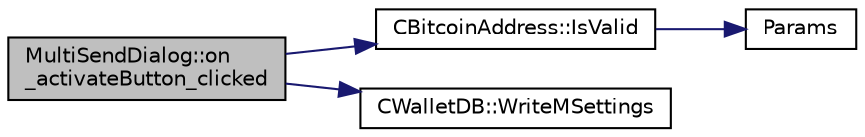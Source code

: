 digraph "MultiSendDialog::on_activateButton_clicked"
{
  edge [fontname="Helvetica",fontsize="10",labelfontname="Helvetica",labelfontsize="10"];
  node [fontname="Helvetica",fontsize="10",shape=record];
  rankdir="LR";
  Node5 [label="MultiSendDialog::on\l_activateButton_clicked",height=0.2,width=0.4,color="black", fillcolor="grey75", style="filled", fontcolor="black"];
  Node5 -> Node6 [color="midnightblue",fontsize="10",style="solid",fontname="Helvetica"];
  Node6 [label="CBitcoinAddress::IsValid",height=0.2,width=0.4,color="black", fillcolor="white", style="filled",URL="$class_c_bitcoin_address.html#ab39907ce6895062a8f8bf585270ef13b"];
  Node6 -> Node7 [color="midnightblue",fontsize="10",style="solid",fontname="Helvetica"];
  Node7 [label="Params",height=0.2,width=0.4,color="black", fillcolor="white", style="filled",URL="$chainparams_8cpp.html#ace5c5b706d71a324a417dd2db394fd4a",tooltip="Return the currently selected parameters. "];
  Node5 -> Node8 [color="midnightblue",fontsize="10",style="solid",fontname="Helvetica"];
  Node8 [label="CWalletDB::WriteMSettings",height=0.2,width=0.4,color="black", fillcolor="white", style="filled",URL="$class_c_wallet_d_b.html#a78a239a6bd820854ac22cd15dd80d2c5"];
}
